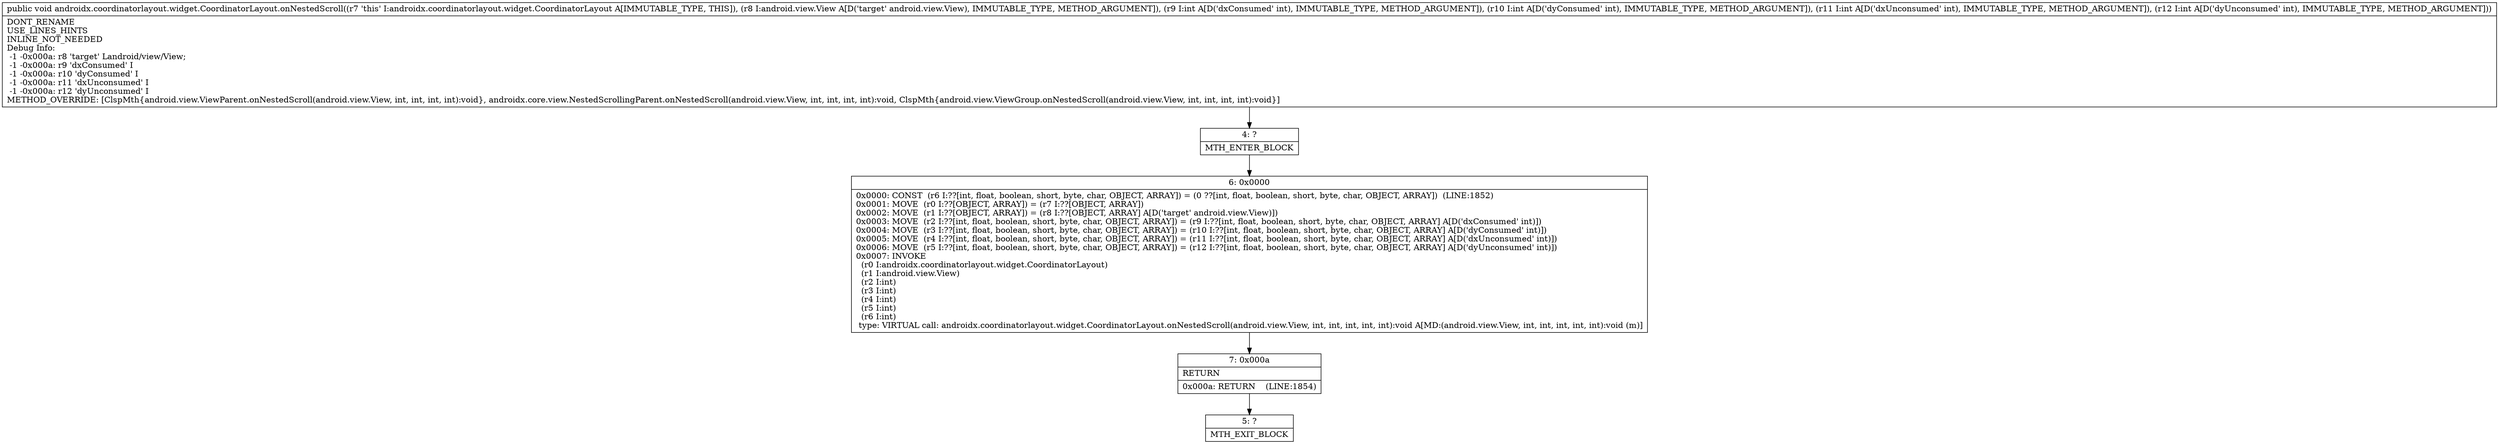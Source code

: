 digraph "CFG forandroidx.coordinatorlayout.widget.CoordinatorLayout.onNestedScroll(Landroid\/view\/View;IIII)V" {
Node_4 [shape=record,label="{4\:\ ?|MTH_ENTER_BLOCK\l}"];
Node_6 [shape=record,label="{6\:\ 0x0000|0x0000: CONST  (r6 I:??[int, float, boolean, short, byte, char, OBJECT, ARRAY]) = (0 ??[int, float, boolean, short, byte, char, OBJECT, ARRAY])  (LINE:1852)\l0x0001: MOVE  (r0 I:??[OBJECT, ARRAY]) = (r7 I:??[OBJECT, ARRAY]) \l0x0002: MOVE  (r1 I:??[OBJECT, ARRAY]) = (r8 I:??[OBJECT, ARRAY] A[D('target' android.view.View)]) \l0x0003: MOVE  (r2 I:??[int, float, boolean, short, byte, char, OBJECT, ARRAY]) = (r9 I:??[int, float, boolean, short, byte, char, OBJECT, ARRAY] A[D('dxConsumed' int)]) \l0x0004: MOVE  (r3 I:??[int, float, boolean, short, byte, char, OBJECT, ARRAY]) = (r10 I:??[int, float, boolean, short, byte, char, OBJECT, ARRAY] A[D('dyConsumed' int)]) \l0x0005: MOVE  (r4 I:??[int, float, boolean, short, byte, char, OBJECT, ARRAY]) = (r11 I:??[int, float, boolean, short, byte, char, OBJECT, ARRAY] A[D('dxUnconsumed' int)]) \l0x0006: MOVE  (r5 I:??[int, float, boolean, short, byte, char, OBJECT, ARRAY]) = (r12 I:??[int, float, boolean, short, byte, char, OBJECT, ARRAY] A[D('dyUnconsumed' int)]) \l0x0007: INVOKE  \l  (r0 I:androidx.coordinatorlayout.widget.CoordinatorLayout)\l  (r1 I:android.view.View)\l  (r2 I:int)\l  (r3 I:int)\l  (r4 I:int)\l  (r5 I:int)\l  (r6 I:int)\l type: VIRTUAL call: androidx.coordinatorlayout.widget.CoordinatorLayout.onNestedScroll(android.view.View, int, int, int, int, int):void A[MD:(android.view.View, int, int, int, int, int):void (m)]\l}"];
Node_7 [shape=record,label="{7\:\ 0x000a|RETURN\l|0x000a: RETURN    (LINE:1854)\l}"];
Node_5 [shape=record,label="{5\:\ ?|MTH_EXIT_BLOCK\l}"];
MethodNode[shape=record,label="{public void androidx.coordinatorlayout.widget.CoordinatorLayout.onNestedScroll((r7 'this' I:androidx.coordinatorlayout.widget.CoordinatorLayout A[IMMUTABLE_TYPE, THIS]), (r8 I:android.view.View A[D('target' android.view.View), IMMUTABLE_TYPE, METHOD_ARGUMENT]), (r9 I:int A[D('dxConsumed' int), IMMUTABLE_TYPE, METHOD_ARGUMENT]), (r10 I:int A[D('dyConsumed' int), IMMUTABLE_TYPE, METHOD_ARGUMENT]), (r11 I:int A[D('dxUnconsumed' int), IMMUTABLE_TYPE, METHOD_ARGUMENT]), (r12 I:int A[D('dyUnconsumed' int), IMMUTABLE_TYPE, METHOD_ARGUMENT]))  | DONT_RENAME\lUSE_LINES_HINTS\lINLINE_NOT_NEEDED\lDebug Info:\l  \-1 \-0x000a: r8 'target' Landroid\/view\/View;\l  \-1 \-0x000a: r9 'dxConsumed' I\l  \-1 \-0x000a: r10 'dyConsumed' I\l  \-1 \-0x000a: r11 'dxUnconsumed' I\l  \-1 \-0x000a: r12 'dyUnconsumed' I\lMETHOD_OVERRIDE: [ClspMth\{android.view.ViewParent.onNestedScroll(android.view.View, int, int, int, int):void\}, androidx.core.view.NestedScrollingParent.onNestedScroll(android.view.View, int, int, int, int):void, ClspMth\{android.view.ViewGroup.onNestedScroll(android.view.View, int, int, int, int):void\}]\l}"];
MethodNode -> Node_4;Node_4 -> Node_6;
Node_6 -> Node_7;
Node_7 -> Node_5;
}

